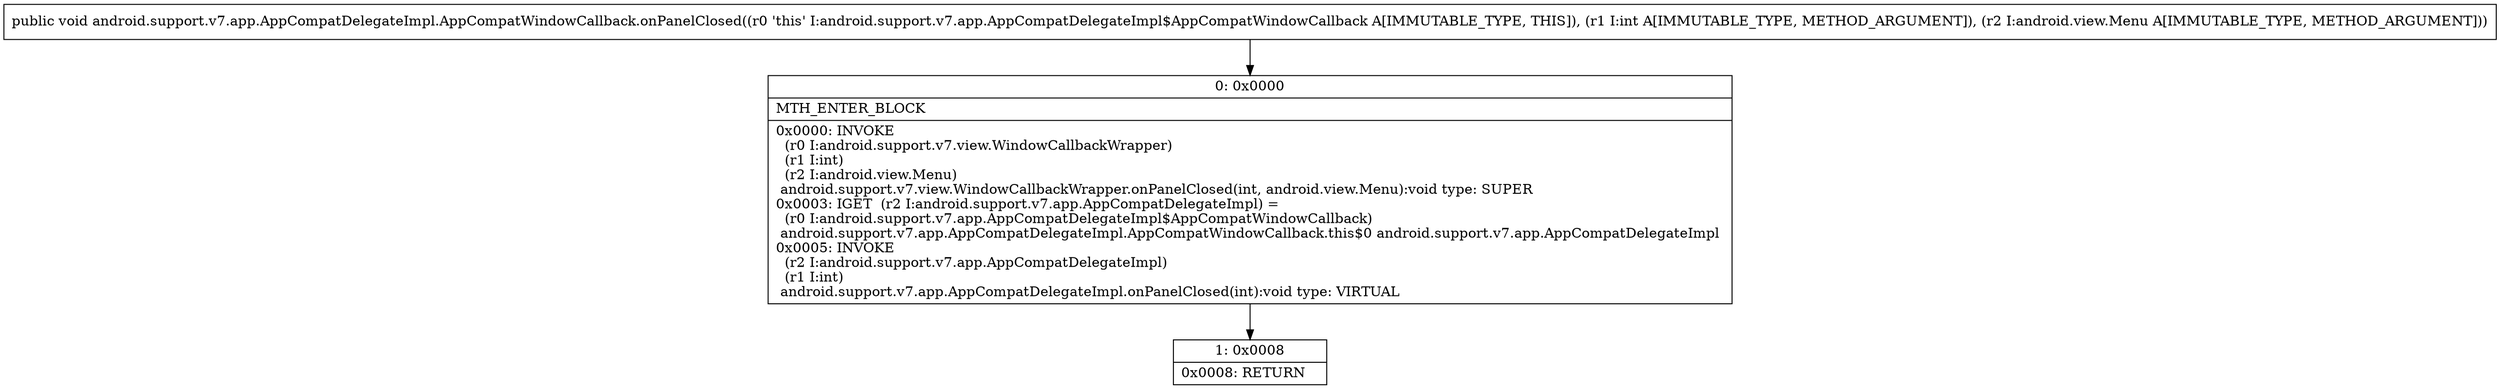 digraph "CFG forandroid.support.v7.app.AppCompatDelegateImpl.AppCompatWindowCallback.onPanelClosed(ILandroid\/view\/Menu;)V" {
Node_0 [shape=record,label="{0\:\ 0x0000|MTH_ENTER_BLOCK\l|0x0000: INVOKE  \l  (r0 I:android.support.v7.view.WindowCallbackWrapper)\l  (r1 I:int)\l  (r2 I:android.view.Menu)\l android.support.v7.view.WindowCallbackWrapper.onPanelClosed(int, android.view.Menu):void type: SUPER \l0x0003: IGET  (r2 I:android.support.v7.app.AppCompatDelegateImpl) = \l  (r0 I:android.support.v7.app.AppCompatDelegateImpl$AppCompatWindowCallback)\l android.support.v7.app.AppCompatDelegateImpl.AppCompatWindowCallback.this$0 android.support.v7.app.AppCompatDelegateImpl \l0x0005: INVOKE  \l  (r2 I:android.support.v7.app.AppCompatDelegateImpl)\l  (r1 I:int)\l android.support.v7.app.AppCompatDelegateImpl.onPanelClosed(int):void type: VIRTUAL \l}"];
Node_1 [shape=record,label="{1\:\ 0x0008|0x0008: RETURN   \l}"];
MethodNode[shape=record,label="{public void android.support.v7.app.AppCompatDelegateImpl.AppCompatWindowCallback.onPanelClosed((r0 'this' I:android.support.v7.app.AppCompatDelegateImpl$AppCompatWindowCallback A[IMMUTABLE_TYPE, THIS]), (r1 I:int A[IMMUTABLE_TYPE, METHOD_ARGUMENT]), (r2 I:android.view.Menu A[IMMUTABLE_TYPE, METHOD_ARGUMENT])) }"];
MethodNode -> Node_0;
Node_0 -> Node_1;
}

